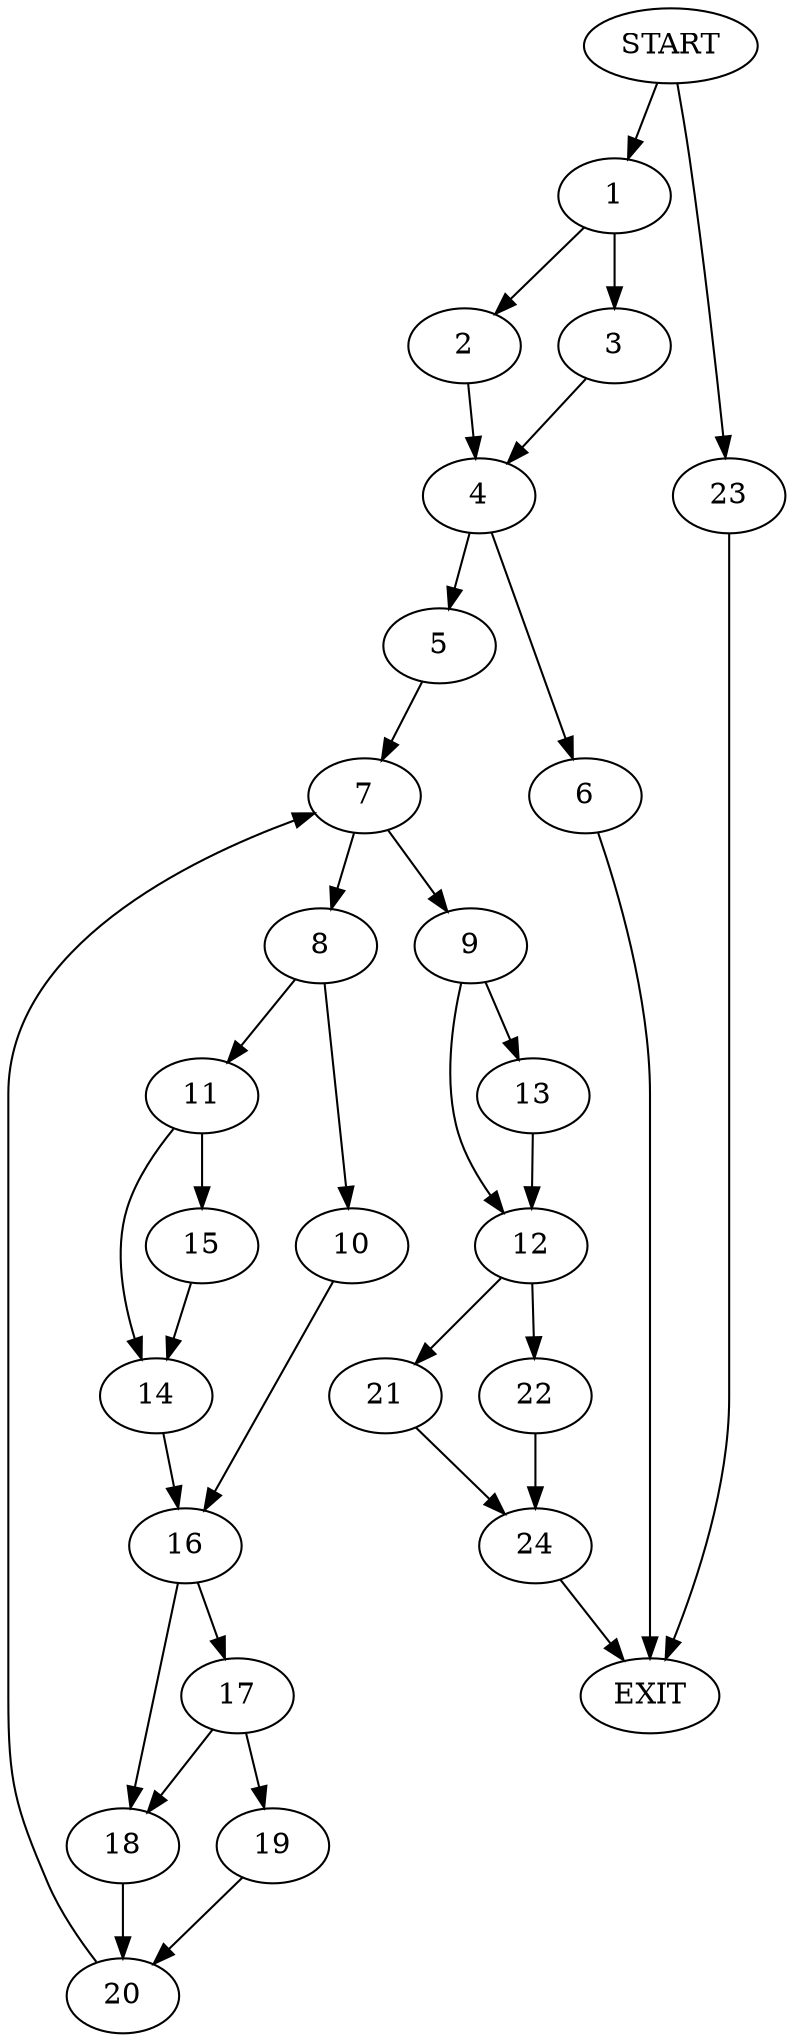 digraph {
0 [label="START"]
25 [label="EXIT"]
0 -> 1
1 -> 2
1 -> 3
2 -> 4
3 -> 4
4 -> 5
4 -> 6
6 -> 25
5 -> 7
7 -> 8
7 -> 9
8 -> 10
8 -> 11
9 -> 12
9 -> 13
11 -> 14
11 -> 15
10 -> 16
14 -> 16
15 -> 14
16 -> 17
16 -> 18
17 -> 19
17 -> 18
18 -> 20
19 -> 20
20 -> 7
13 -> 12
12 -> 21
12 -> 22
0 -> 23
23 -> 25
22 -> 24
21 -> 24
24 -> 25
}
